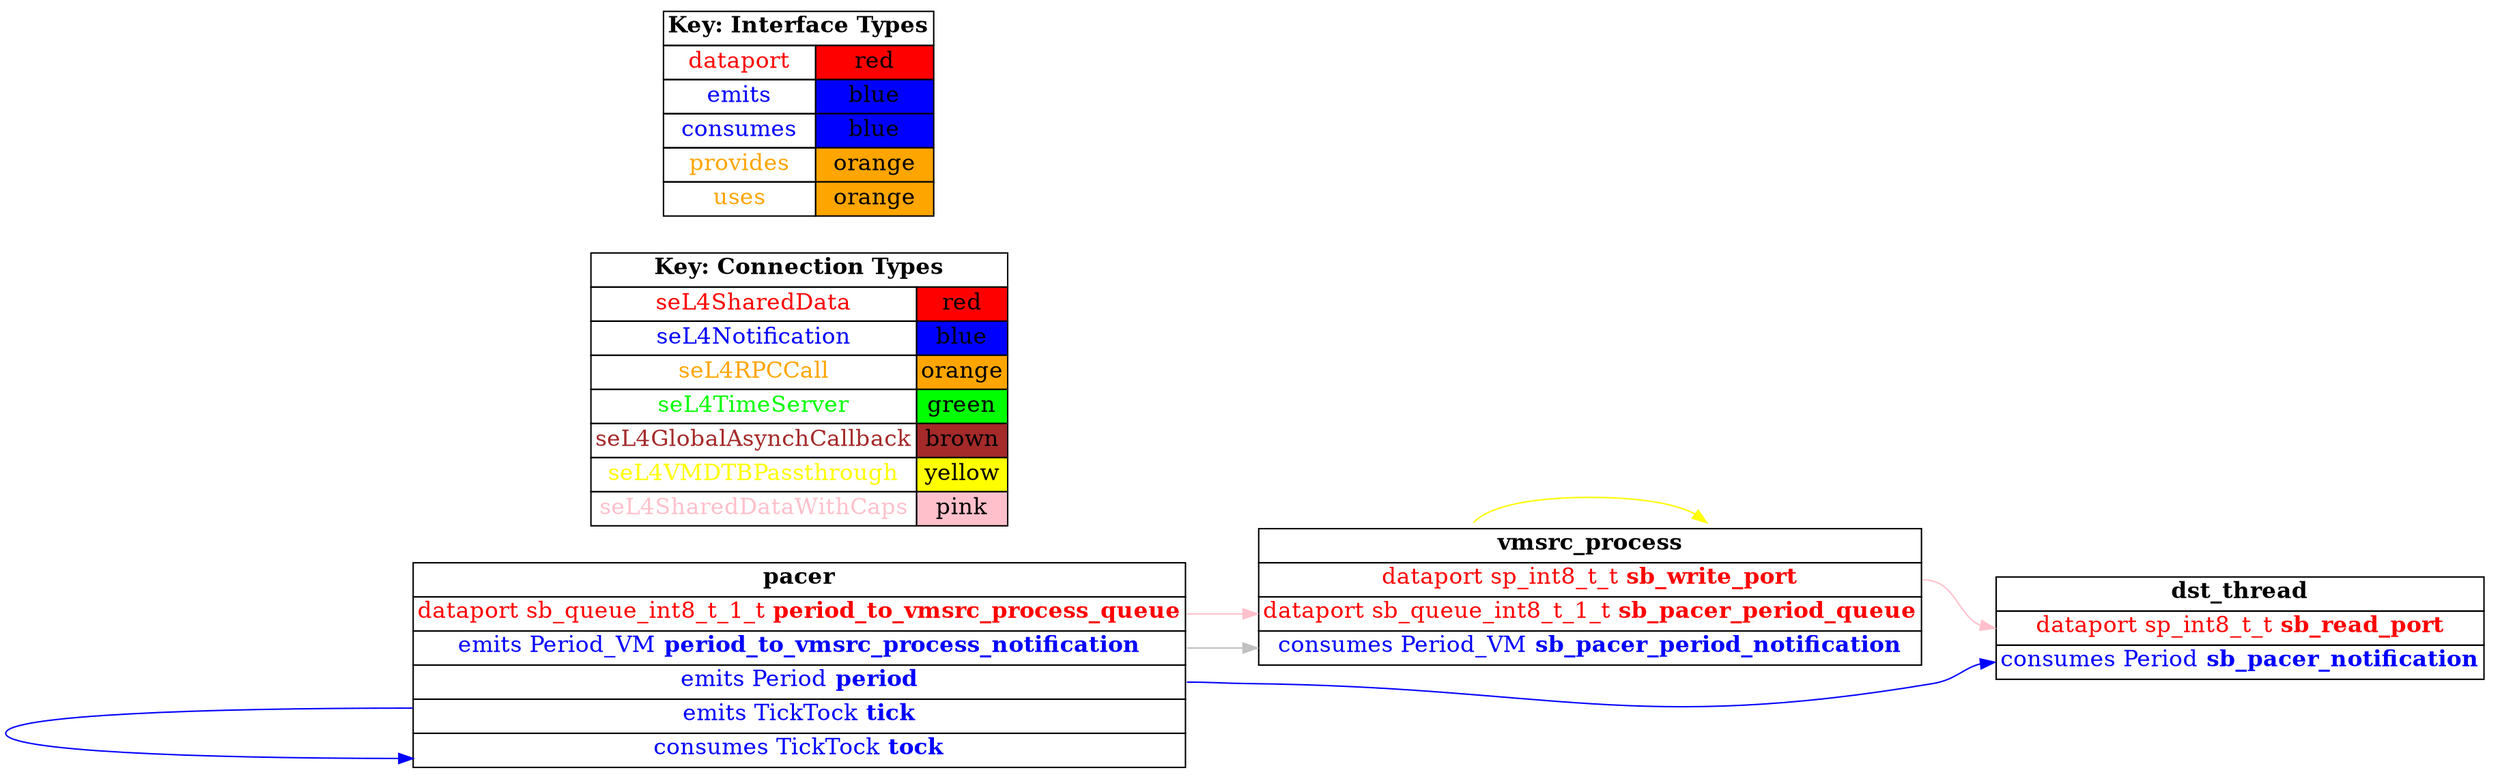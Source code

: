 digraph g {
graph [
  overlap = false,
  rankdir = "LR"
];
node [
  fontsize = "16",
  shape = "ellipse"
];
edge [
];

vmsrc_process [
  label=<
    <TABLE BORDER="0" CELLBORDER="1" CELLSPACING="0">
      <TR><TD><B>vmsrc_process</B></TD></TR>
      <TR><TD PORT="sb_write_port"><FONT COLOR="red">dataport sp_int8_t_t <B>sb_write_port</B></FONT></TD></TR>
      <TR><TD PORT="sb_pacer_period_queue"><FONT COLOR="red">dataport sb_queue_int8_t_1_t <B>sb_pacer_period_queue</B></FONT></TD></TR>
      <TR><TD PORT="sb_pacer_period_notification"><FONT COLOR="blue">consumes Period_VM <B>sb_pacer_period_notification</B></FONT></TD></TR>"
    </TABLE>
  >
  shape=plaintext
];

dst_thread [
  label=<
    <TABLE BORDER="0" CELLBORDER="1" CELLSPACING="0">
      <TR><TD><B>dst_thread</B></TD></TR>
      <TR><TD PORT="sb_read_port"><FONT COLOR="red">dataport sp_int8_t_t <B>sb_read_port</B></FONT></TD></TR>
      <TR><TD PORT="sb_pacer_notification"><FONT COLOR="blue">consumes Period <B>sb_pacer_notification</B></FONT></TD></TR>"
    </TABLE>
  >
  shape=plaintext
];

pacer [
  label=<
    <TABLE BORDER="0" CELLBORDER="1" CELLSPACING="0">
      <TR><TD><B>pacer</B></TD></TR>
      <TR><TD PORT="period_to_vmsrc_process_queue"><FONT COLOR="red">dataport sb_queue_int8_t_1_t <B>period_to_vmsrc_process_queue</B></FONT></TD></TR>
      <TR><TD PORT="period_to_vmsrc_process_notification"><FONT COLOR="blue">emits Period_VM <B>period_to_vmsrc_process_notification</B></FONT></TD></TR>
      <TR><TD PORT="period"><FONT COLOR="blue">emits Period <B>period</B></FONT></TD></TR>
      <TR><TD PORT="tick"><FONT COLOR="blue">emits TickTock <B>tick</B></FONT></TD></TR>
      <TR><TD PORT="tock"><FONT COLOR="blue">consumes TickTock <B>tock</B></FONT></TD></TR>"
    </TABLE>
  >
  shape=plaintext
];

connectiontypekey [
  label=<
   <TABLE BORDER="0" CELLBORDER="1" CELLSPACING="0">
     <TR><TD COLSPAN="2"><B>Key: Connection Types</B></TD></TR>
     <TR><TD><FONT COLOR="red">seL4SharedData</FONT></TD><TD BGCOLOR="red">red</TD></TR>
     <TR><TD><FONT COLOR="blue">seL4Notification</FONT></TD><TD BGCOLOR="blue">blue</TD></TR>
     <TR><TD><FONT COLOR="orange">seL4RPCCall</FONT></TD><TD BGCOLOR="orange">orange</TD></TR>
     <TR><TD><FONT COLOR="green">seL4TimeServer</FONT></TD><TD BGCOLOR="green">green</TD></TR>
     <TR><TD><FONT COLOR="brown">seL4GlobalAsynchCallback</FONT></TD><TD BGCOLOR="brown">brown</TD></TR>
     <TR><TD><FONT COLOR="yellow">seL4VMDTBPassthrough</FONT></TD><TD BGCOLOR="yellow">yellow</TD></TR>
     <TR><TD><FONT COLOR="pink">seL4SharedDataWithCaps</FONT></TD><TD BGCOLOR="pink">pink</TD></TR>
   </TABLE>
  >
  shape=plaintext
];

interfacetypekey [
  label=<
   <TABLE BORDER="0" CELLBORDER="1" CELLSPACING="0">
     <TR><TD COLSPAN="2"><B>Key: Interface Types</B></TD></TR>
     <TR><TD><FONT COLOR="red">dataport</FONT></TD><TD BGCOLOR="red">red</TD></TR>
     <TR><TD><FONT COLOR="blue">emits</FONT></TD><TD BGCOLOR="blue">blue</TD></TR>
     <TR><TD><FONT COLOR="blue">consumes</FONT></TD><TD BGCOLOR="blue">blue</TD></TR>
     <TR><TD><FONT COLOR="orange">provides</FONT></TD><TD BGCOLOR="orange">orange</TD></TR>
     <TR><TD><FONT COLOR="orange">uses</FONT></TD><TD BGCOLOR="orange">orange</TD></TR>
   </TABLE>
  >
  shape=plaintext
];

"vmsrc_process":dtb_self -> "vmsrc_process":dtb [
  color="yellow"
  //label = "seL4VMDTBPassthrough"
  id = conn1

];

"vmsrc_process":sb_write_port -> "dst_thread":sb_read_port [
  color="pink"
  //label = "seL4SharedDataWithCaps"
  id = conn2

];

"pacer":tick -> "pacer":tock [
  color="blue"
  //label = "seL4Notification"
  id = conn3

];

"pacer":period_to_vmsrc_process_notification -> "vmsrc_process":sb_pacer_period_notification [
  color="grey"
  //label = "seL4GlobalAsynch"
  id = conn4

];

"pacer":period_to_vmsrc_process_queue -> "vmsrc_process":sb_pacer_period_queue [
  color="pink"
  //label = "seL4SharedDataWithCaps"
  id = conn5

];

"pacer":period -> "dst_thread":sb_pacer_notification [
  color="blue"
  //label = "seL4Notification"
  id = conn6

];

}